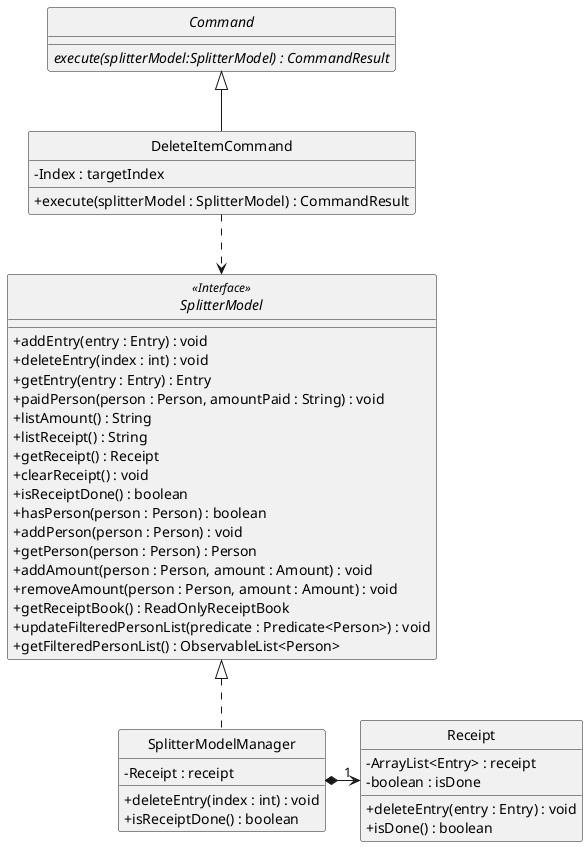 @startuml
/' @author @ailanthustng'/

skinparam backgroundColor #ffffff
skinparam classAttributeIconSize 0
hide circle


abstract class Command {
    {abstract} execute(splitterModel:SplitterModel) : CommandResult
}

class DeleteItemCommand extends Command {
    /' Fields '/
    - Index : targetIndex

    /' Methods '/
    + execute(splitterModel : SplitterModel) : CommandResult
}

interface SplitterModel <<Interface>> {
    + addEntry(entry : Entry) : void
    + deleteEntry(index : int) : void
    + getEntry(entry : Entry) : Entry
    + paidPerson(person : Person, amountPaid : String) : void
    + listAmount() : String
    + listReceipt() : String
    + getReceipt() : Receipt
    + clearReceipt() : void
    + isReceiptDone() : boolean
    + hasPerson(person : Person) : boolean
    + addPerson(person : Person) : void
    + getPerson(person : Person) : Person
    + addAmount(person : Person, amount : Amount) : void
    + removeAmount(person : Person, amount : Amount) : void
    + getReceiptBook() : ReadOnlyReceiptBook
    + updateFilteredPersonList(predicate : Predicate<Person>) : void
    + getFilteredPersonList() : ObservableList<Person>
}

class SplitterModelManager implements SplitterModel {
    /' Fields '/
    - Receipt : receipt

    /' Methods '/
    + deleteEntry(index : int) : void
    + isReceiptDone() : boolean
}

class Receipt {
    /' Fields '/
    - ArrayList<Entry> : receipt
    - boolean : isDone

    /' Methods '/
    + deleteEntry(entry : Entry) : void
    + isDone() : boolean
}

DeleteItemCommand ..> SplitterModel
SplitterModelManager *-right->"1" Receipt


@enduml
